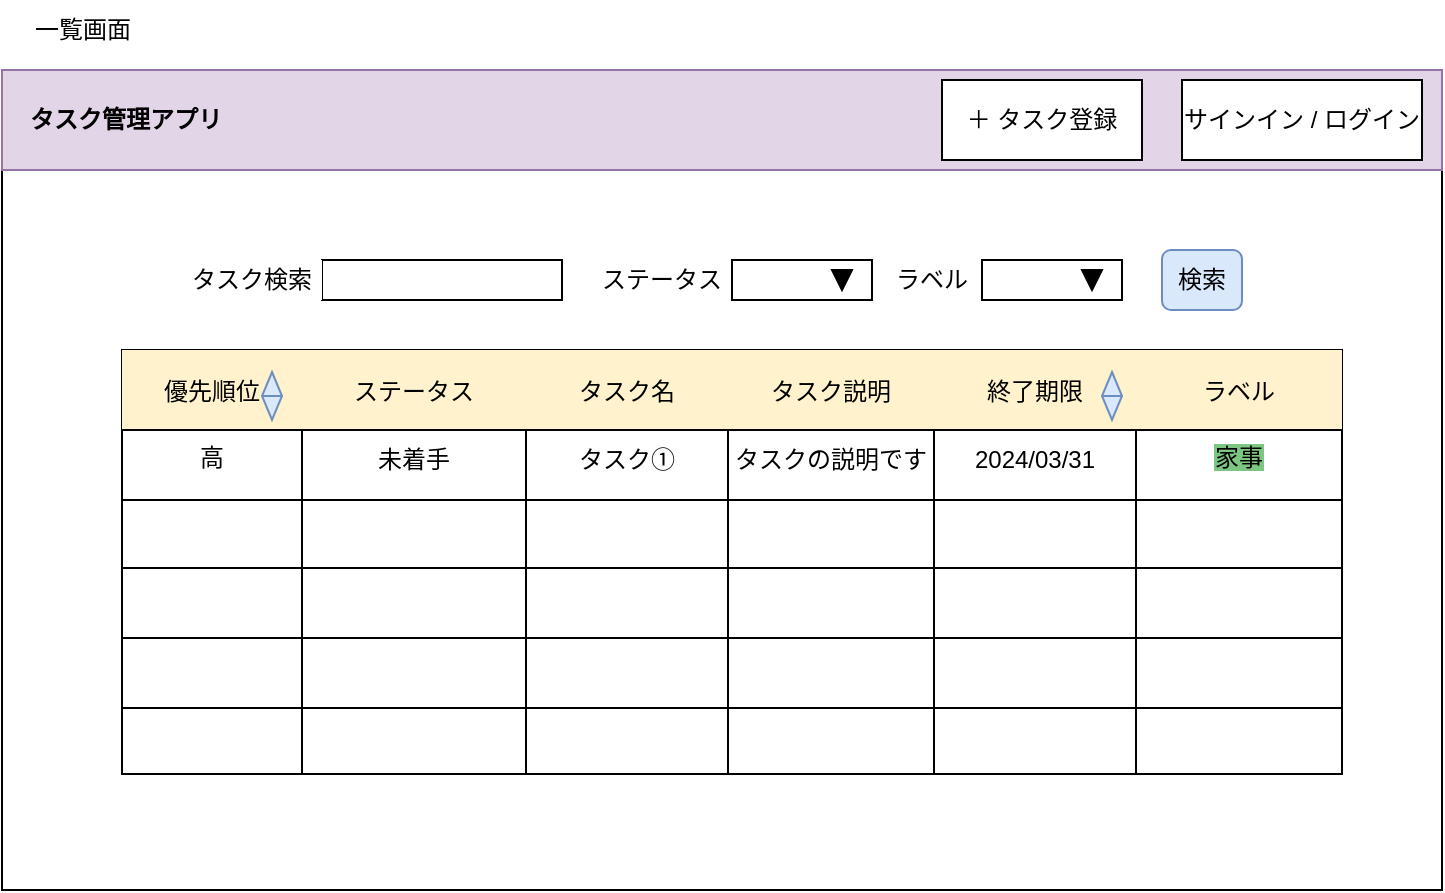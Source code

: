 <mxfile>
    <diagram id="fBWnDndfhWNvfhOeriQh" name="ページ1">
        <mxGraphModel dx="936" dy="599" grid="1" gridSize="10" guides="1" tooltips="1" connect="1" arrows="1" fold="1" page="1" pageScale="1" pageWidth="827" pageHeight="1169" math="0" shadow="0">
            <root>
                <mxCell id="0"/>
                <mxCell id="1" parent="0"/>
                <mxCell id="2" value="" style="rounded=0;whiteSpace=wrap;html=1;" vertex="1" parent="1">
                    <mxGeometry x="40" y="80" width="720" height="410" as="geometry"/>
                </mxCell>
                <mxCell id="3" value="&lt;b&gt;　タスク管理アプリ　　&lt;/b&gt;" style="rounded=0;whiteSpace=wrap;html=1;align=left;fillColor=#e1d5e7;strokeColor=#9673a6;" vertex="1" parent="1">
                    <mxGeometry x="40" y="80" width="720" height="50" as="geometry"/>
                </mxCell>
                <mxCell id="4" value="＋ タスク登録" style="rounded=0;whiteSpace=wrap;html=1;" vertex="1" parent="1">
                    <mxGeometry x="510" y="85" width="100" height="40" as="geometry"/>
                </mxCell>
                <mxCell id="5" value="サインイン / ログイン" style="rounded=0;whiteSpace=wrap;html=1;" vertex="1" parent="1">
                    <mxGeometry x="630" y="85" width="120" height="40" as="geometry"/>
                </mxCell>
                <mxCell id="6" value="" style="shape=table;childLayout=tableLayout;startSize=0;collapsible=0;recursiveResize=0;expand=0;fillColor=#FFFFFF;align=left;strokeColor=default;" vertex="1" parent="1">
                    <mxGeometry x="100" y="220" width="610" height="212" as="geometry"/>
                </mxCell>
                <mxCell id="7" value="" style="shape=tableRow;horizontal=0;swimlaneHead=0;swimlaneBody=0;top=0;left=0;bottom=0;right=0;dropTarget=0;fontStyle=0;fillColor=#fff2cc;points=[[0,0.5],[1,0.5]];portConstraint=eastwest;startSize=0;collapsible=0;recursiveResize=0;expand=0;strokeColor=#d6b656;" vertex="1" parent="6">
                    <mxGeometry width="610" height="40" as="geometry"/>
                </mxCell>
                <mxCell id="49" value="優先順位" style="swimlane;swimlaneHead=0;swimlaneBody=0;fontStyle=0;connectable=0;fillColor=none;startSize=46;collapsible=0;recursiveResize=0;expand=0;" vertex="1" parent="7">
                    <mxGeometry width="90" height="40" as="geometry">
                        <mxRectangle width="90" height="40" as="alternateBounds"/>
                    </mxGeometry>
                </mxCell>
                <mxCell id="82" value="" style="shape=sortShape;perimeter=rhombusPerimeter;whiteSpace=wrap;html=1;strokeColor=#6c8ebf;fillColor=#dae8fc;" vertex="1" parent="49">
                    <mxGeometry x="70" y="11" width="10" height="24" as="geometry"/>
                </mxCell>
                <mxCell id="55" value="ステータス" style="swimlane;swimlaneHead=0;swimlaneBody=0;fontStyle=0;connectable=0;fillColor=none;startSize=46;collapsible=0;recursiveResize=0;expand=0;" vertex="1" parent="7">
                    <mxGeometry x="90" width="112" height="40" as="geometry">
                        <mxRectangle width="112" height="40" as="alternateBounds"/>
                    </mxGeometry>
                </mxCell>
                <mxCell id="8" value="タスク名" style="swimlane;swimlaneHead=0;swimlaneBody=0;fontStyle=0;connectable=0;fillColor=none;startSize=46;collapsible=0;recursiveResize=0;expand=0;" vertex="1" parent="7">
                    <mxGeometry x="202" width="101" height="40" as="geometry">
                        <mxRectangle width="101" height="40" as="alternateBounds"/>
                    </mxGeometry>
                </mxCell>
                <mxCell id="9" value="タスク説明" style="swimlane;swimlaneHead=0;swimlaneBody=0;fontStyle=0;connectable=0;fillColor=none;startSize=46;collapsible=0;recursiveResize=0;expand=0;" vertex="1" parent="7">
                    <mxGeometry x="303" width="103" height="40" as="geometry">
                        <mxRectangle width="103" height="40" as="alternateBounds"/>
                    </mxGeometry>
                </mxCell>
                <mxCell id="10" value="終了期限" style="swimlane;swimlaneHead=0;swimlaneBody=0;fontStyle=0;connectable=0;fillColor=none;startSize=46;collapsible=0;recursiveResize=0;expand=0;" vertex="1" parent="7">
                    <mxGeometry x="406" width="101" height="40" as="geometry">
                        <mxRectangle width="101" height="40" as="alternateBounds"/>
                    </mxGeometry>
                </mxCell>
                <mxCell id="83" value="" style="shape=sortShape;perimeter=rhombusPerimeter;whiteSpace=wrap;html=1;strokeColor=#6c8ebf;fillColor=#dae8fc;" vertex="1" parent="10">
                    <mxGeometry x="84" y="11" width="10" height="24" as="geometry"/>
                </mxCell>
                <mxCell id="12" value="ラベル" style="swimlane;swimlaneHead=0;swimlaneBody=0;fontStyle=0;connectable=0;fillColor=none;startSize=46;collapsible=0;recursiveResize=0;expand=0;" vertex="1" parent="7">
                    <mxGeometry x="507" width="103" height="40" as="geometry">
                        <mxRectangle width="103" height="40" as="alternateBounds"/>
                    </mxGeometry>
                </mxCell>
                <mxCell id="14" value="" style="shape=tableRow;horizontal=0;swimlaneHead=0;swimlaneBody=0;top=0;left=0;bottom=0;right=0;dropTarget=0;fontStyle=0;fillColor=none;points=[[0,0.5],[1,0.5]];portConstraint=eastwest;startSize=0;collapsible=0;recursiveResize=0;expand=0;" vertex="1" parent="6">
                    <mxGeometry y="40" width="610" height="35" as="geometry"/>
                </mxCell>
                <mxCell id="50" value="高" style="swimlane;swimlaneHead=0;swimlaneBody=0;fontStyle=0;connectable=0;fillColor=none;startSize=0;collapsible=0;recursiveResize=0;expand=0;align=center;verticalAlign=top;labelPosition=center;verticalLabelPosition=middle;" vertex="1" parent="14">
                    <mxGeometry width="90" height="35" as="geometry">
                        <mxRectangle width="90" height="35" as="alternateBounds"/>
                    </mxGeometry>
                </mxCell>
                <mxCell id="56" value="&#10;&#10;未着手" style="swimlane;swimlaneHead=0;swimlaneBody=0;fontStyle=0;connectable=0;fillColor=none;startSize=0;collapsible=0;recursiveResize=0;expand=0;" vertex="1" parent="14">
                    <mxGeometry x="90" width="112" height="35" as="geometry">
                        <mxRectangle width="112" height="35" as="alternateBounds"/>
                    </mxGeometry>
                </mxCell>
                <mxCell id="15" value="&#10;&#10;タスク①" style="swimlane;swimlaneHead=0;swimlaneBody=0;fontStyle=0;connectable=0;fillColor=none;startSize=0;collapsible=0;recursiveResize=0;expand=0;" vertex="1" parent="14">
                    <mxGeometry x="202" width="101" height="35" as="geometry">
                        <mxRectangle width="101" height="35" as="alternateBounds"/>
                    </mxGeometry>
                </mxCell>
                <mxCell id="16" value="&#10;&#10;タスクの説明です" style="swimlane;swimlaneHead=0;swimlaneBody=0;fontStyle=0;connectable=0;fillColor=none;startSize=0;collapsible=0;recursiveResize=0;expand=0;" vertex="1" parent="14">
                    <mxGeometry x="303" width="103" height="35" as="geometry">
                        <mxRectangle width="103" height="35" as="alternateBounds"/>
                    </mxGeometry>
                </mxCell>
                <mxCell id="17" value="&#10;&#10;2024/03/31" style="swimlane;swimlaneHead=0;swimlaneBody=0;fontStyle=0;connectable=0;fillColor=none;startSize=0;collapsible=0;recursiveResize=0;expand=0;swimlaneLine=0;" vertex="1" parent="14">
                    <mxGeometry x="406" width="101" height="35" as="geometry">
                        <mxRectangle width="101" height="35" as="alternateBounds"/>
                    </mxGeometry>
                </mxCell>
                <mxCell id="19" value="家事" style="swimlane;swimlaneHead=0;swimlaneBody=0;fontStyle=0;connectable=0;fillColor=none;startSize=0;collapsible=0;recursiveResize=0;expand=0;labelBackgroundColor=#7bc680;verticalAlign=top;" vertex="1" parent="14">
                    <mxGeometry x="507" width="103" height="35" as="geometry">
                        <mxRectangle width="103" height="35" as="alternateBounds"/>
                    </mxGeometry>
                </mxCell>
                <mxCell id="21" value="" style="shape=tableRow;horizontal=0;swimlaneHead=0;swimlaneBody=0;top=0;left=0;bottom=0;right=0;dropTarget=0;fontStyle=0;fillColor=none;points=[[0,0.5],[1,0.5]];portConstraint=eastwest;startSize=0;collapsible=0;recursiveResize=0;expand=0;" vertex="1" parent="6">
                    <mxGeometry y="75" width="610" height="34" as="geometry"/>
                </mxCell>
                <mxCell id="51" style="swimlane;swimlaneHead=0;swimlaneBody=0;fontStyle=0;connectable=0;fillColor=none;startSize=0;collapsible=0;recursiveResize=0;expand=0;" vertex="1" parent="21">
                    <mxGeometry width="90" height="34" as="geometry">
                        <mxRectangle width="90" height="34" as="alternateBounds"/>
                    </mxGeometry>
                </mxCell>
                <mxCell id="57" style="swimlane;swimlaneHead=0;swimlaneBody=0;fontStyle=0;connectable=0;fillColor=none;startSize=0;collapsible=0;recursiveResize=0;expand=0;" vertex="1" parent="21">
                    <mxGeometry x="90" width="112" height="34" as="geometry">
                        <mxRectangle width="112" height="34" as="alternateBounds"/>
                    </mxGeometry>
                </mxCell>
                <mxCell id="22" value="" style="swimlane;swimlaneHead=0;swimlaneBody=0;fontStyle=0;connectable=0;fillColor=none;startSize=0;collapsible=0;recursiveResize=0;expand=0;" vertex="1" parent="21">
                    <mxGeometry x="202" width="101" height="34" as="geometry">
                        <mxRectangle width="101" height="34" as="alternateBounds"/>
                    </mxGeometry>
                </mxCell>
                <mxCell id="23" value="" style="swimlane;swimlaneHead=0;swimlaneBody=0;fontStyle=0;connectable=0;fillColor=none;startSize=0;collapsible=0;recursiveResize=0;expand=0;" vertex="1" parent="21">
                    <mxGeometry x="303" width="103" height="34" as="geometry">
                        <mxRectangle width="103" height="34" as="alternateBounds"/>
                    </mxGeometry>
                </mxCell>
                <mxCell id="24" value="" style="swimlane;swimlaneHead=0;swimlaneBody=0;fontStyle=0;connectable=0;fillColor=none;startSize=0;collapsible=0;recursiveResize=0;expand=0;" vertex="1" parent="21">
                    <mxGeometry x="406" width="101" height="34" as="geometry">
                        <mxRectangle width="101" height="34" as="alternateBounds"/>
                    </mxGeometry>
                </mxCell>
                <mxCell id="26" value="" style="swimlane;swimlaneHead=0;swimlaneBody=0;fontStyle=0;connectable=0;fillColor=none;startSize=0;collapsible=0;recursiveResize=0;expand=0;" vertex="1" parent="21">
                    <mxGeometry x="507" width="103" height="34" as="geometry">
                        <mxRectangle width="103" height="34" as="alternateBounds"/>
                    </mxGeometry>
                </mxCell>
                <mxCell id="28" value="" style="shape=tableRow;horizontal=0;swimlaneHead=0;swimlaneBody=0;top=0;left=0;bottom=0;right=0;dropTarget=0;fontStyle=0;fillColor=none;points=[[0,0.5],[1,0.5]];portConstraint=eastwest;startSize=0;collapsible=0;recursiveResize=0;expand=0;" vertex="1" parent="6">
                    <mxGeometry y="109" width="610" height="35" as="geometry"/>
                </mxCell>
                <mxCell id="52" style="swimlane;swimlaneHead=0;swimlaneBody=0;fontStyle=0;connectable=0;fillColor=none;startSize=0;collapsible=0;recursiveResize=0;expand=0;" vertex="1" parent="28">
                    <mxGeometry width="90" height="35" as="geometry">
                        <mxRectangle width="90" height="35" as="alternateBounds"/>
                    </mxGeometry>
                </mxCell>
                <mxCell id="58" style="swimlane;swimlaneHead=0;swimlaneBody=0;fontStyle=0;connectable=0;fillColor=none;startSize=0;collapsible=0;recursiveResize=0;expand=0;" vertex="1" parent="28">
                    <mxGeometry x="90" width="112" height="35" as="geometry">
                        <mxRectangle width="112" height="35" as="alternateBounds"/>
                    </mxGeometry>
                </mxCell>
                <mxCell id="29" value="" style="swimlane;swimlaneHead=0;swimlaneBody=0;fontStyle=0;connectable=0;fillColor=none;startSize=0;collapsible=0;recursiveResize=0;expand=0;" vertex="1" parent="28">
                    <mxGeometry x="202" width="101" height="35" as="geometry">
                        <mxRectangle width="101" height="35" as="alternateBounds"/>
                    </mxGeometry>
                </mxCell>
                <mxCell id="30" value="" style="swimlane;swimlaneHead=0;swimlaneBody=0;fontStyle=0;connectable=0;fillColor=none;startSize=0;collapsible=0;recursiveResize=0;expand=0;" vertex="1" parent="28">
                    <mxGeometry x="303" width="103" height="35" as="geometry">
                        <mxRectangle width="103" height="35" as="alternateBounds"/>
                    </mxGeometry>
                </mxCell>
                <mxCell id="31" value="" style="swimlane;swimlaneHead=0;swimlaneBody=0;fontStyle=0;connectable=0;fillColor=none;startSize=0;collapsible=0;recursiveResize=0;expand=0;" vertex="1" parent="28">
                    <mxGeometry x="406" width="101" height="35" as="geometry">
                        <mxRectangle width="101" height="35" as="alternateBounds"/>
                    </mxGeometry>
                </mxCell>
                <mxCell id="33" value="" style="swimlane;swimlaneHead=0;swimlaneBody=0;fontStyle=0;connectable=0;fillColor=none;startSize=0;collapsible=0;recursiveResize=0;expand=0;" vertex="1" parent="28">
                    <mxGeometry x="507" width="103" height="35" as="geometry">
                        <mxRectangle width="103" height="35" as="alternateBounds"/>
                    </mxGeometry>
                </mxCell>
                <mxCell id="42" value="" style="shape=tableRow;horizontal=0;swimlaneHead=0;swimlaneBody=0;top=0;left=0;bottom=0;right=0;dropTarget=0;fontStyle=0;fillColor=none;points=[[0,0.5],[1,0.5]];portConstraint=eastwest;startSize=0;collapsible=0;recursiveResize=0;expand=0;" vertex="1" parent="6">
                    <mxGeometry y="144" width="610" height="35" as="geometry"/>
                </mxCell>
                <mxCell id="54" style="swimlane;swimlaneHead=0;swimlaneBody=0;fontStyle=0;connectable=0;fillColor=none;startSize=0;collapsible=0;recursiveResize=0;expand=0;" vertex="1" parent="42">
                    <mxGeometry width="90" height="35" as="geometry">
                        <mxRectangle width="90" height="35" as="alternateBounds"/>
                    </mxGeometry>
                </mxCell>
                <mxCell id="60" style="swimlane;swimlaneHead=0;swimlaneBody=0;fontStyle=0;connectable=0;fillColor=none;startSize=0;collapsible=0;recursiveResize=0;expand=0;" vertex="1" parent="42">
                    <mxGeometry x="90" width="112" height="35" as="geometry">
                        <mxRectangle width="112" height="35" as="alternateBounds"/>
                    </mxGeometry>
                </mxCell>
                <mxCell id="43" value="" style="swimlane;swimlaneHead=0;swimlaneBody=0;fontStyle=0;connectable=0;fillColor=none;startSize=0;collapsible=0;recursiveResize=0;expand=0;" vertex="1" parent="42">
                    <mxGeometry x="202" width="101" height="35" as="geometry">
                        <mxRectangle width="101" height="35" as="alternateBounds"/>
                    </mxGeometry>
                </mxCell>
                <mxCell id="44" value="" style="swimlane;swimlaneHead=0;swimlaneBody=0;fontStyle=0;connectable=0;fillColor=none;startSize=0;collapsible=0;recursiveResize=0;expand=0;" vertex="1" parent="42">
                    <mxGeometry x="303" width="103" height="35" as="geometry">
                        <mxRectangle width="103" height="35" as="alternateBounds"/>
                    </mxGeometry>
                </mxCell>
                <mxCell id="45" value="" style="swimlane;swimlaneHead=0;swimlaneBody=0;fontStyle=0;connectable=0;fillColor=none;startSize=0;collapsible=0;recursiveResize=0;expand=0;" vertex="1" parent="42">
                    <mxGeometry x="406" width="101" height="35" as="geometry">
                        <mxRectangle width="101" height="35" as="alternateBounds"/>
                    </mxGeometry>
                </mxCell>
                <mxCell id="47" value="" style="swimlane;swimlaneHead=0;swimlaneBody=0;fontStyle=0;connectable=0;fillColor=none;startSize=0;collapsible=0;recursiveResize=0;expand=0;" vertex="1" parent="42">
                    <mxGeometry x="507" width="103" height="35" as="geometry">
                        <mxRectangle width="103" height="35" as="alternateBounds"/>
                    </mxGeometry>
                </mxCell>
                <mxCell id="61" style="shape=tableRow;horizontal=0;swimlaneHead=0;swimlaneBody=0;top=0;left=0;bottom=0;right=0;dropTarget=0;fontStyle=0;fillColor=none;points=[[0,0.5],[1,0.5]];portConstraint=eastwest;startSize=0;collapsible=0;recursiveResize=0;expand=0;" vertex="1" parent="6">
                    <mxGeometry y="179" width="610" height="33" as="geometry"/>
                </mxCell>
                <mxCell id="62" style="swimlane;swimlaneHead=0;swimlaneBody=0;fontStyle=0;connectable=0;fillColor=none;startSize=0;collapsible=0;recursiveResize=0;expand=0;" vertex="1" parent="61">
                    <mxGeometry width="90" height="33" as="geometry">
                        <mxRectangle width="90" height="33" as="alternateBounds"/>
                    </mxGeometry>
                </mxCell>
                <mxCell id="63" style="swimlane;swimlaneHead=0;swimlaneBody=0;fontStyle=0;connectable=0;fillColor=none;startSize=0;collapsible=0;recursiveResize=0;expand=0;" vertex="1" parent="61">
                    <mxGeometry x="90" width="112" height="33" as="geometry">
                        <mxRectangle width="112" height="33" as="alternateBounds"/>
                    </mxGeometry>
                </mxCell>
                <mxCell id="64" style="swimlane;swimlaneHead=0;swimlaneBody=0;fontStyle=0;connectable=0;fillColor=none;startSize=0;collapsible=0;recursiveResize=0;expand=0;" vertex="1" parent="61">
                    <mxGeometry x="202" width="101" height="33" as="geometry">
                        <mxRectangle width="101" height="33" as="alternateBounds"/>
                    </mxGeometry>
                </mxCell>
                <mxCell id="65" style="swimlane;swimlaneHead=0;swimlaneBody=0;fontStyle=0;connectable=0;fillColor=none;startSize=0;collapsible=0;recursiveResize=0;expand=0;" vertex="1" parent="61">
                    <mxGeometry x="303" width="103" height="33" as="geometry">
                        <mxRectangle width="103" height="33" as="alternateBounds"/>
                    </mxGeometry>
                </mxCell>
                <mxCell id="66" style="swimlane;swimlaneHead=0;swimlaneBody=0;fontStyle=0;connectable=0;fillColor=none;startSize=0;collapsible=0;recursiveResize=0;expand=0;" vertex="1" parent="61">
                    <mxGeometry x="406" width="101" height="33" as="geometry">
                        <mxRectangle width="101" height="33" as="alternateBounds"/>
                    </mxGeometry>
                </mxCell>
                <mxCell id="67" style="swimlane;swimlaneHead=0;swimlaneBody=0;fontStyle=0;connectable=0;fillColor=none;startSize=0;collapsible=0;recursiveResize=0;expand=0;" vertex="1" parent="61">
                    <mxGeometry x="507" width="103" height="33" as="geometry">
                        <mxRectangle width="103" height="33" as="alternateBounds"/>
                    </mxGeometry>
                </mxCell>
                <mxCell id="97" value="" style="group" vertex="1" connectable="0" parent="1">
                    <mxGeometry x="130" y="170" width="530" height="30" as="geometry"/>
                </mxCell>
                <mxCell id="87" value="検索" style="rounded=1;whiteSpace=wrap;html=1;strokeColor=#6c8ebf;fillColor=#dae8fc;" vertex="1" parent="97">
                    <mxGeometry x="490" width="40" height="30" as="geometry"/>
                </mxCell>
                <mxCell id="88" value="" style="rounded=0;whiteSpace=wrap;html=1;strokeColor=default;fillColor=#FFFFFF;" vertex="1" parent="97">
                    <mxGeometry x="70" y="5" width="120" height="20" as="geometry"/>
                </mxCell>
                <mxCell id="89" value="タスク検索" style="rounded=0;whiteSpace=wrap;html=1;strokeColor=none;fillColor=#FFFFFF;" vertex="1" parent="97">
                    <mxGeometry y="5" width="70" height="20" as="geometry"/>
                </mxCell>
                <mxCell id="91" value="ステータス" style="rounded=0;whiteSpace=wrap;html=1;strokeColor=none;fillColor=#FFFFFF;" vertex="1" parent="97">
                    <mxGeometry x="205" y="5" width="70" height="20" as="geometry"/>
                </mxCell>
                <mxCell id="94" value="ラベル" style="rounded=0;whiteSpace=wrap;html=1;strokeColor=none;fillColor=#FFFFFF;" vertex="1" parent="97">
                    <mxGeometry x="340" y="5" width="70" height="20" as="geometry"/>
                </mxCell>
                <mxCell id="95" value="" style="triangle;whiteSpace=wrap;html=1;labelBackgroundColor=#7bc680;strokeColor=default;fillColor=#000000;rotation=90;" vertex="1" parent="97">
                    <mxGeometry x="450" y="10" width="10" height="10" as="geometry"/>
                </mxCell>
                <mxCell id="93" value="" style="rounded=0;whiteSpace=wrap;html=1;strokeColor=default;fillColor=#FFFFFF;" vertex="1" parent="97">
                    <mxGeometry x="400" y="5" width="70" height="20" as="geometry"/>
                </mxCell>
                <mxCell id="90" value="" style="rounded=0;whiteSpace=wrap;html=1;strokeColor=default;fillColor=#FFFFFF;" vertex="1" parent="97">
                    <mxGeometry x="275" y="5" width="70" height="20" as="geometry"/>
                </mxCell>
                <mxCell id="92" value="" style="triangle;whiteSpace=wrap;html=1;labelBackgroundColor=#7bc680;strokeColor=default;fillColor=#000000;rotation=90;" vertex="1" parent="97">
                    <mxGeometry x="325" y="10" width="10" height="10" as="geometry"/>
                </mxCell>
                <mxCell id="96" value="" style="triangle;whiteSpace=wrap;html=1;labelBackgroundColor=#7bc680;strokeColor=default;fillColor=#000000;rotation=90;" vertex="1" parent="97">
                    <mxGeometry x="450" y="10" width="10" height="10" as="geometry"/>
                </mxCell>
                <mxCell id="98" value="一覧画面" style="text;html=1;align=center;verticalAlign=middle;resizable=0;points=[];autosize=1;strokeColor=none;fillColor=none;" vertex="1" parent="1">
                    <mxGeometry x="45" y="45" width="70" height="30" as="geometry"/>
                </mxCell>
            </root>
        </mxGraphModel>
    </diagram>
</mxfile>
